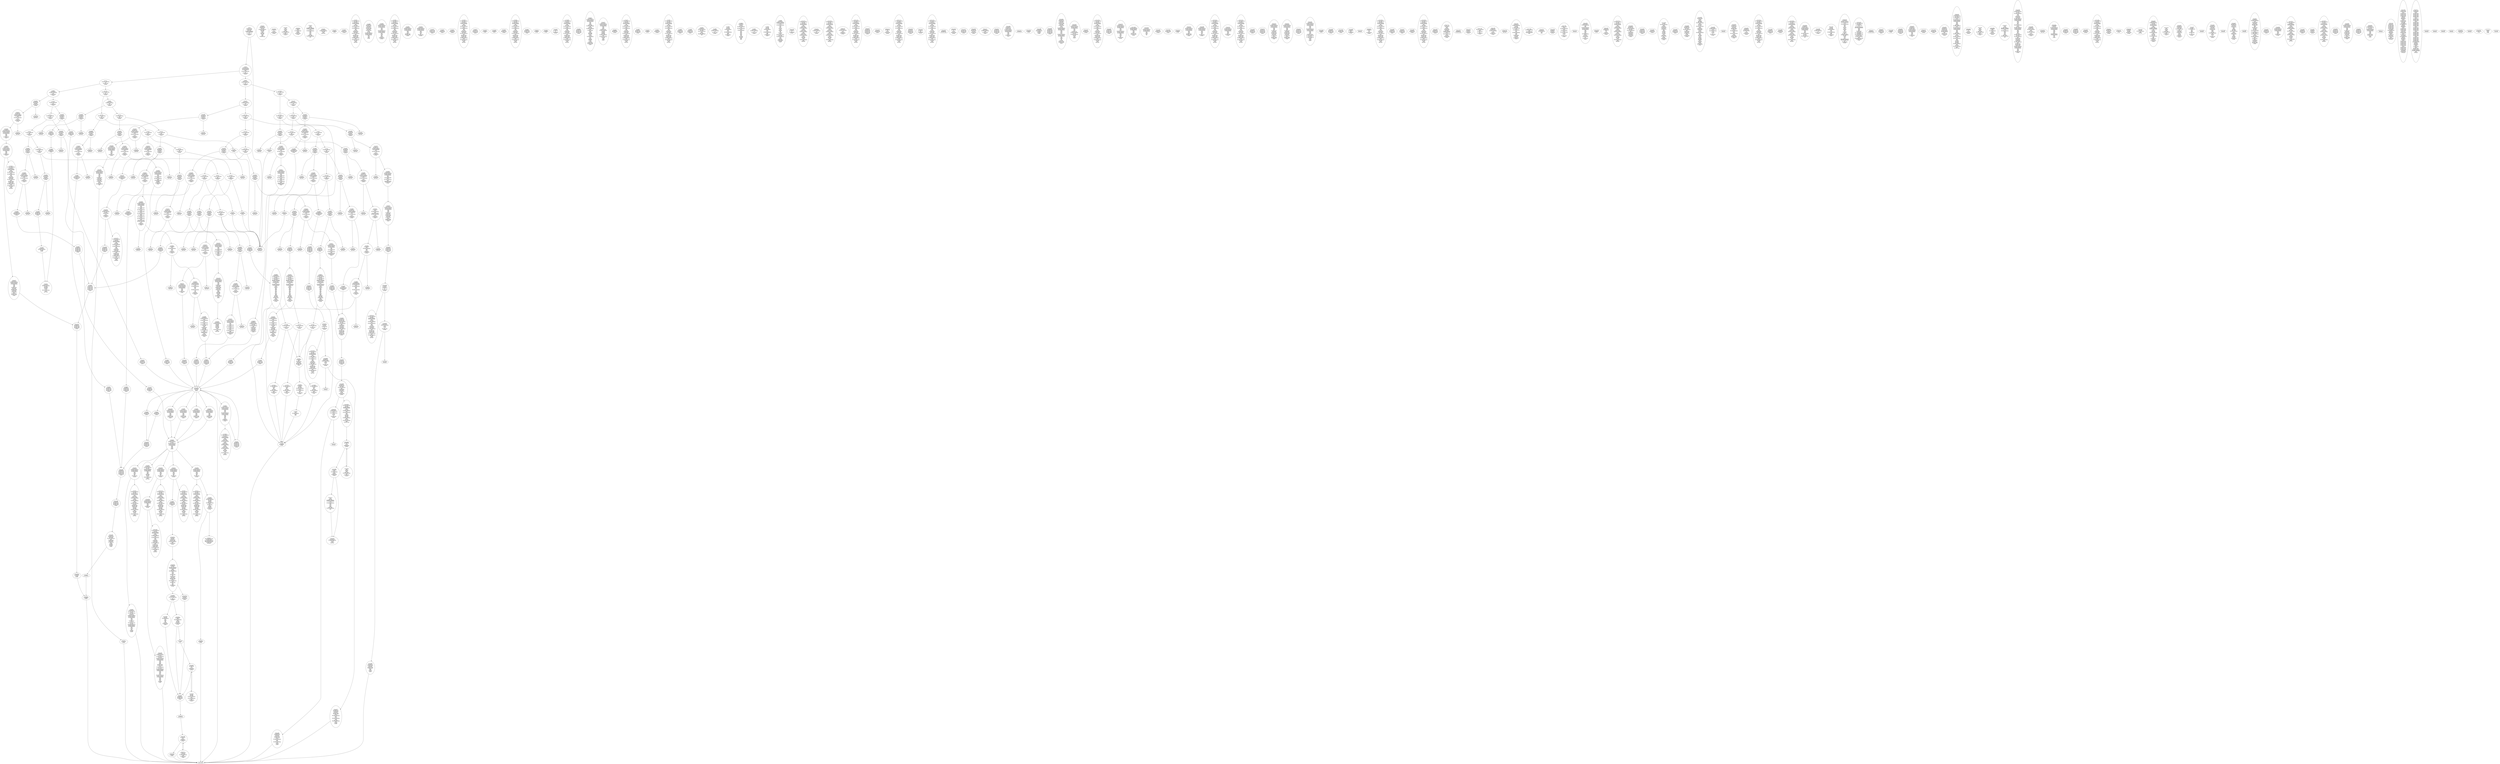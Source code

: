 /* Generated by GvGen v.1.0 (https://www.github.com/stricaud/gvgen) */

digraph G {
compound=true;
   node1 [label="[anywhere]"];
   node2 [label="# 0x0
PUSHX Data
PUSHX Data
MSTORE
PUSHX LogicData
CALLDATASIZE
LT
PUSHX Data
JUMPI
"];
   node3 [label="# 0xd
PUSHX Data
CALLDATALOAD
PUSHX BitData
SHR
PUSHX LogicData
GT
PUSHX Data
JUMPI
"];
   node4 [label="# 0x1e
PUSHX LogicData
GT
PUSHX Data
JUMPI
"];
   node5 [label="# 0x29
PUSHX LogicData
GT
PUSHX Data
JUMPI
"];
   node6 [label="# 0x34
PUSHX LogicData
EQ
PUSHX Data
JUMPI
"];
   node7 [label="# 0x3f
PUSHX LogicData
EQ
PUSHX Data
JUMPI
"];
   node8 [label="# 0x4a
PUSHX LogicData
EQ
PUSHX Data
JUMPI
"];
   node9 [label="# 0x55
PUSHX LogicData
EQ
PUSHX Data
JUMPI
"];
   node10 [label="# 0x60
PUSHX Data
JUMP
"];
   node11 [label="# 0x64
JUMPDEST
PUSHX LogicData
EQ
PUSHX Data
JUMPI
"];
   node12 [label="# 0x70
PUSHX LogicData
EQ
PUSHX Data
JUMPI
"];
   node13 [label="# 0x7b
PUSHX LogicData
EQ
PUSHX Data
JUMPI
"];
   node14 [label="# 0x86
PUSHX Data
JUMP
"];
   node15 [label="# 0x8a
JUMPDEST
PUSHX LogicData
EQ
PUSHX Data
JUMPI
"];
   node16 [label="# 0x96
PUSHX LogicData
EQ
PUSHX Data
JUMPI
"];
   node17 [label="# 0xa1
PUSHX LogicData
EQ
PUSHX Data
JUMPI
"];
   node18 [label="# 0xac
PUSHX LogicData
EQ
PUSHX Data
JUMPI
"];
   node19 [label="# 0xb7
PUSHX LogicData
EQ
PUSHX Data
JUMPI
"];
   node20 [label="# 0xc2
PUSHX LogicData
EQ
PUSHX Data
JUMPI
"];
   node21 [label="# 0xcd
PUSHX Data
JUMP
"];
   node22 [label="# 0xd1
JUMPDEST
PUSHX LogicData
GT
PUSHX Data
JUMPI
"];
   node23 [label="# 0xdd
PUSHX LogicData
GT
PUSHX Data
JUMPI
"];
   node24 [label="# 0xe8
PUSHX LogicData
EQ
PUSHX Data
JUMPI
"];
   node25 [label="# 0xf3
PUSHX LogicData
EQ
PUSHX Data
JUMPI
"];
   node26 [label="# 0xfe
PUSHX LogicData
EQ
PUSHX Data
JUMPI
"];
   node27 [label="# 0x109
PUSHX LogicData
EQ
PUSHX Data
JUMPI
"];
   node28 [label="# 0x114
PUSHX Data
JUMP
"];
   node29 [label="# 0x118
JUMPDEST
PUSHX LogicData
EQ
PUSHX Data
JUMPI
"];
   node30 [label="# 0x124
PUSHX LogicData
EQ
PUSHX Data
JUMPI
"];
   node31 [label="# 0x12f
PUSHX LogicData
EQ
PUSHX Data
JUMPI
"];
   node32 [label="# 0x13a
PUSHX Data
JUMP
"];
   node33 [label="# 0x13e
JUMPDEST
PUSHX LogicData
EQ
PUSHX Data
JUMPI
"];
   node34 [label="# 0x14a
PUSHX LogicData
EQ
PUSHX Data
JUMPI
"];
   node35 [label="# 0x155
PUSHX LogicData
EQ
PUSHX Data
JUMPI
"];
   node36 [label="# 0x160
PUSHX LogicData
EQ
PUSHX Data
JUMPI
"];
   node37 [label="# 0x16b
PUSHX LogicData
EQ
PUSHX Data
JUMPI
"];
   node38 [label="# 0x176
PUSHX LogicData
EQ
PUSHX Data
JUMPI
"];
   node39 [label="# 0x181
JUMPDEST
PUSHX Data
REVERT
"];
   node40 [label="# 0x186
JUMPDEST
CALLVALUE
ISZERO
PUSHX Data
JUMPI
"];
   node41 [label="# 0x18e
PUSHX Data
REVERT
"];
   node42 [label="# 0x192
JUMPDEST
PUSHX Data
PUSHX ArithData
CALLDATASIZE
SUB
PUSHX LogicData
LT
ISZERO
PUSHX Data
JUMPI
"];
   node43 [label="# 0x1a5
PUSHX Data
REVERT
"];
   node44 [label="# 0x1a9
JUMPDEST
CALLDATALOAD
PUSHX ArithData
PUSHX BitData
PUSHX BitData
SHL
SUB
NOT
AND
PUSHX Data
JUMP
"];
   node45 [label="# 0x1ba
JUMPDEST
PUSHX MemData
MLOAD
ISZERO
ISZERO
MSTORE
MLOAD
SUB
PUSHX ArithData
ADD
RETURN
"];
   node46 [label="# 0x1ce
JUMPDEST
CALLVALUE
ISZERO
PUSHX Data
JUMPI
"];
   node47 [label="# 0x1d6
PUSHX Data
REVERT
"];
   node48 [label="# 0x1da
JUMPDEST
PUSHX Data
PUSHX Data
JUMP
"];
   node49 [label="# 0x1e3
JUMPDEST
PUSHX Data
MLOAD
PUSHX ArithData
MSTORE
MLOAD
ADD
MSTORE
MLOAD
ADD
ADD
PUSHX Data
"];
   node50 [label="# 0x205
JUMPDEST
LT
ISZERO
PUSHX Data
JUMPI
"];
   node51 [label="# 0x20e
ADD
MLOAD
ADD
MSTORE
PUSHX ArithData
ADD
PUSHX Data
JUMP
"];
   node52 [label="# 0x21d
JUMPDEST
ADD
PUSHX BitData
AND
ISZERO
PUSHX Data
JUMPI
"];
   node53 [label="# 0x231
SUB
MLOAD
PUSHX ArithData
PUSHX ArithData
SUB
PUSHX ArithData
EXP
SUB
NOT
AND
MSTORE
PUSHX ArithData
ADD
"];
   node54 [label="# 0x24a
JUMPDEST
PUSHX MemData
MLOAD
SUB
RETURN
"];
   node55 [label="# 0x258
JUMPDEST
CALLVALUE
ISZERO
PUSHX Data
JUMPI
"];
   node56 [label="# 0x260
PUSHX Data
REVERT
"];
   node57 [label="# 0x264
JUMPDEST
PUSHX Data
PUSHX ArithData
CALLDATASIZE
SUB
PUSHX LogicData
LT
ISZERO
PUSHX Data
JUMPI
"];
   node58 [label="# 0x277
PUSHX Data
REVERT
"];
   node59 [label="# 0x27b
JUMPDEST
CALLDATALOAD
PUSHX Data
JUMP
"];
   node60 [label="# 0x282
JUMPDEST
PUSHX MemData
MLOAD
PUSHX ArithData
PUSHX BitData
PUSHX BitData
SHL
SUB
AND
MSTORE
MLOAD
SUB
PUSHX ArithData
ADD
RETURN
"];
   node61 [label="# 0x29e
JUMPDEST
CALLVALUE
ISZERO
PUSHX Data
JUMPI
"];
   node62 [label="# 0x2a6
PUSHX Data
REVERT
"];
   node63 [label="# 0x2aa
JUMPDEST
PUSHX Data
PUSHX ArithData
CALLDATASIZE
SUB
PUSHX LogicData
LT
ISZERO
PUSHX Data
JUMPI
"];
   node64 [label="# 0x2bd
PUSHX Data
REVERT
"];
   node65 [label="# 0x2c1
JUMPDEST
PUSHX ArithData
PUSHX BitData
PUSHX BitData
SHL
SUB
CALLDATALOAD
AND
PUSHX ArithData
ADD
CALLDATALOAD
PUSHX Data
JUMP
"];
   node66 [label="# 0x2d7
JUMPDEST
STOP
"];
   node67 [label="# 0x2d9
JUMPDEST
CALLVALUE
ISZERO
PUSHX Data
JUMPI
"];
   node68 [label="# 0x2e1
PUSHX Data
REVERT
"];
   node69 [label="# 0x2e5
JUMPDEST
PUSHX Data
PUSHX Data
JUMP
"];
   node70 [label="# 0x2ee
JUMPDEST
PUSHX MemData
MLOAD
MSTORE
MLOAD
SUB
PUSHX ArithData
ADD
RETURN
"];
   node71 [label="# 0x300
JUMPDEST
CALLVALUE
ISZERO
PUSHX Data
JUMPI
"];
   node72 [label="# 0x308
PUSHX Data
REVERT
"];
   node73 [label="# 0x30c
JUMPDEST
PUSHX Data
PUSHX ArithData
CALLDATASIZE
SUB
PUSHX LogicData
LT
ISZERO
PUSHX Data
JUMPI
"];
   node74 [label="# 0x31f
PUSHX Data
REVERT
"];
   node75 [label="# 0x323
JUMPDEST
PUSHX ArithData
PUSHX BitData
PUSHX BitData
SHL
SUB
CALLDATALOAD
AND
PUSHX ArithData
ADD
CALLDATALOAD
AND
PUSHX ArithData
ADD
CALLDATALOAD
PUSHX Data
JUMP
"];
   node76 [label="# 0x343
JUMPDEST
CALLVALUE
ISZERO
PUSHX Data
JUMPI
"];
   node77 [label="# 0x34b
PUSHX Data
REVERT
"];
   node78 [label="# 0x34f
JUMPDEST
PUSHX Data
PUSHX ArithData
CALLDATASIZE
SUB
PUSHX LogicData
LT
ISZERO
PUSHX Data
JUMPI
"];
   node79 [label="# 0x362
PUSHX Data
REVERT
"];
   node80 [label="# 0x366
JUMPDEST
CALLDATALOAD
PUSHX Data
JUMP
"];
   node81 [label="# 0x36d
JUMPDEST
CALLVALUE
ISZERO
PUSHX Data
JUMPI
"];
   node82 [label="# 0x375
PUSHX Data
REVERT
"];
   node83 [label="# 0x379
JUMPDEST
PUSHX Data
PUSHX ArithData
CALLDATASIZE
SUB
PUSHX LogicData
LT
ISZERO
PUSHX Data
JUMPI
"];
   node84 [label="# 0x38c
PUSHX Data
REVERT
"];
   node85 [label="# 0x390
JUMPDEST
PUSHX ArithData
PUSHX BitData
PUSHX BitData
SHL
SUB
CALLDATALOAD
AND
PUSHX ArithData
ADD
CALLDATALOAD
PUSHX Data
JUMP
"];
   node86 [label="# 0x3a6
JUMPDEST
CALLVALUE
ISZERO
PUSHX Data
JUMPI
"];
   node87 [label="# 0x3ae
PUSHX Data
REVERT
"];
   node88 [label="# 0x3b2
JUMPDEST
PUSHX Data
PUSHX ArithData
CALLDATASIZE
SUB
PUSHX LogicData
LT
ISZERO
PUSHX Data
JUMPI
"];
   node89 [label="# 0x3c5
PUSHX Data
REVERT
"];
   node90 [label="# 0x3c9
JUMPDEST
ADD
PUSHX ArithData
ADD
CALLDATALOAD
PUSHX LogicData
GT
ISZERO
PUSHX Data
JUMPI
"];
   node91 [label="# 0x3e0
PUSHX Data
REVERT
"];
   node92 [label="# 0x3e4
JUMPDEST
ADD
PUSHX ArithData
ADD
GT
ISZERO
PUSHX Data
JUMPI
"];
   node93 [label="# 0x3f2
PUSHX Data
REVERT
"];
   node94 [label="# 0x3f6
JUMPDEST
CALLDATALOAD
PUSHX ArithData
ADD
PUSHX ArithData
MUL
ADD
GT
PUSHX LogicData
GT
OR
ISZERO
PUSHX Data
JUMPI
"];
   node95 [label="# 0x414
PUSHX Data
REVERT
"];
   node96 [label="# 0x418
JUMPDEST
PUSHX ArithData
ADD
PUSHX ArithData
DIV
MUL
PUSHX ArithData
ADD
PUSHX MemData
MLOAD
ADD
PUSHX Data
MSTORE
MSTORE
PUSHX ArithData
ADD
CALLDATACOPY
PUSHX Data
ADD
MSTORE
PUSHX Data
JUMP
"];
   node97 [label="# 0x459
JUMPDEST
CALLVALUE
ISZERO
PUSHX Data
JUMPI
"];
   node98 [label="# 0x461
PUSHX Data
REVERT
"];
   node99 [label="# 0x465
JUMPDEST
PUSHX Data
PUSHX ArithData
CALLDATASIZE
SUB
PUSHX LogicData
LT
ISZERO
PUSHX Data
JUMPI
"];
   node100 [label="# 0x478
PUSHX Data
REVERT
"];
   node101 [label="# 0x47c
JUMPDEST
PUSHX ArithData
PUSHX BitData
PUSHX BitData
SHL
SUB
CALLDATALOAD
AND
PUSHX ArithData
ADD
CALLDATALOAD
AND
PUSHX ArithData
ADD
CALLDATALOAD
PUSHX Data
JUMP
"];
   node102 [label="# 0x49c
JUMPDEST
CALLVALUE
ISZERO
PUSHX Data
JUMPI
"];
   node103 [label="# 0x4a4
PUSHX Data
REVERT
"];
   node104 [label="# 0x4a8
JUMPDEST
PUSHX Data
PUSHX ArithData
CALLDATASIZE
SUB
PUSHX LogicData
LT
ISZERO
PUSHX Data
JUMPI
"];
   node105 [label="# 0x4bb
PUSHX Data
REVERT
"];
   node106 [label="# 0x4bf
JUMPDEST
CALLDATALOAD
PUSHX Data
JUMP
"];
   node107 [label="# 0x4c6
JUMPDEST
CALLVALUE
ISZERO
PUSHX Data
JUMPI
"];
   node108 [label="# 0x4ce
PUSHX Data
REVERT
"];
   node109 [label="# 0x4d2
JUMPDEST
PUSHX Data
PUSHX ArithData
CALLDATASIZE
SUB
PUSHX LogicData
LT
ISZERO
PUSHX Data
JUMPI
"];
   node110 [label="# 0x4e5
PUSHX Data
REVERT
"];
   node111 [label="# 0x4e9
JUMPDEST
CALLDATALOAD
PUSHX Data
JUMP
"];
   node112 [label="# 0x4f0
JUMPDEST
CALLVALUE
ISZERO
PUSHX Data
JUMPI
"];
   node113 [label="# 0x4f8
PUSHX Data
REVERT
"];
   node114 [label="# 0x4fc
JUMPDEST
PUSHX Data
PUSHX Data
JUMP
"];
   node115 [label="# 0x505
JUMPDEST
CALLVALUE
ISZERO
PUSHX Data
JUMPI
"];
   node116 [label="# 0x50d
PUSHX Data
REVERT
"];
   node117 [label="# 0x511
JUMPDEST
PUSHX Data
PUSHX ArithData
CALLDATASIZE
SUB
PUSHX LogicData
LT
ISZERO
PUSHX Data
JUMPI
"];
   node118 [label="# 0x524
PUSHX Data
REVERT
"];
   node119 [label="# 0x528
JUMPDEST
CALLDATALOAD
PUSHX ArithData
PUSHX BitData
PUSHX BitData
SHL
SUB
AND
PUSHX Data
JUMP
"];
   node120 [label="# 0x538
JUMPDEST
CALLVALUE
ISZERO
PUSHX Data
JUMPI
"];
   node121 [label="# 0x540
PUSHX Data
REVERT
"];
   node122 [label="# 0x544
JUMPDEST
PUSHX Data
PUSHX Data
JUMP
"];
   node123 [label="# 0x54d
JUMPDEST
CALLVALUE
ISZERO
PUSHX Data
JUMPI
"];
   node124 [label="# 0x555
PUSHX Data
REVERT
"];
   node125 [label="# 0x559
JUMPDEST
PUSHX Data
PUSHX Data
JUMP
"];
   node126 [label="# 0x562
JUMPDEST
CALLVALUE
ISZERO
PUSHX Data
JUMPI
"];
   node127 [label="# 0x56a
PUSHX Data
REVERT
"];
   node128 [label="# 0x56e
JUMPDEST
PUSHX Data
PUSHX ArithData
CALLDATASIZE
SUB
PUSHX LogicData
LT
ISZERO
PUSHX Data
JUMPI
"];
   node129 [label="# 0x581
PUSHX Data
REVERT
"];
   node130 [label="# 0x585
JUMPDEST
CALLDATALOAD
PUSHX Data
JUMP
"];
   node131 [label="# 0x58c
JUMPDEST
CALLVALUE
ISZERO
PUSHX Data
JUMPI
"];
   node132 [label="# 0x594
PUSHX Data
REVERT
"];
   node133 [label="# 0x598
JUMPDEST
PUSHX Data
PUSHX Data
JUMP
"];
   node134 [label="# 0x5a1
JUMPDEST
CALLVALUE
ISZERO
PUSHX Data
JUMPI
"];
   node135 [label="# 0x5a9
PUSHX Data
REVERT
"];
   node136 [label="# 0x5ad
JUMPDEST
PUSHX Data
PUSHX Data
JUMP
"];
   node137 [label="# 0x5b6
JUMPDEST
CALLVALUE
ISZERO
PUSHX Data
JUMPI
"];
   node138 [label="# 0x5be
PUSHX Data
REVERT
"];
   node139 [label="# 0x5c2
JUMPDEST
PUSHX Data
PUSHX Data
JUMP
"];
   node140 [label="# 0x5cb
JUMPDEST
CALLVALUE
ISZERO
PUSHX Data
JUMPI
"];
   node141 [label="# 0x5d3
PUSHX Data
REVERT
"];
   node142 [label="# 0x5d7
JUMPDEST
PUSHX Data
PUSHX ArithData
CALLDATASIZE
SUB
PUSHX LogicData
LT
ISZERO
PUSHX Data
JUMPI
"];
   node143 [label="# 0x5ea
PUSHX Data
REVERT
"];
   node144 [label="# 0x5ee
JUMPDEST
PUSHX ArithData
PUSHX BitData
PUSHX BitData
SHL
SUB
CALLDATALOAD
AND
PUSHX ArithData
ADD
CALLDATALOAD
ISZERO
ISZERO
PUSHX Data
JUMP
"];
   node145 [label="# 0x606
JUMPDEST
CALLVALUE
ISZERO
PUSHX Data
JUMPI
"];
   node146 [label="# 0x60e
PUSHX Data
REVERT
"];
   node147 [label="# 0x612
JUMPDEST
PUSHX Data
PUSHX ArithData
CALLDATASIZE
SUB
PUSHX LogicData
LT
ISZERO
PUSHX Data
JUMPI
"];
   node148 [label="# 0x625
PUSHX Data
REVERT
"];
   node149 [label="# 0x629
JUMPDEST
PUSHX ArithData
PUSHX BitData
PUSHX BitData
SHL
SUB
CALLDATALOAD
AND
PUSHX ArithData
ADD
CALLDATALOAD
AND
PUSHX ArithData
ADD
CALLDATALOAD
ADD
PUSHX ArithData
ADD
PUSHX ArithData
ADD
CALLDATALOAD
PUSHX LogicData
GT
ISZERO
PUSHX Data
JUMPI
"];
   node150 [label="# 0x660
PUSHX Data
REVERT
"];
   node151 [label="# 0x664
JUMPDEST
ADD
PUSHX ArithData
ADD
GT
ISZERO
PUSHX Data
JUMPI
"];
   node152 [label="# 0x672
PUSHX Data
REVERT
"];
   node153 [label="# 0x676
JUMPDEST
CALLDATALOAD
PUSHX ArithData
ADD
PUSHX ArithData
MUL
ADD
GT
PUSHX LogicData
GT
OR
ISZERO
PUSHX Data
JUMPI
"];
   node154 [label="# 0x694
PUSHX Data
REVERT
"];
   node155 [label="# 0x698
JUMPDEST
PUSHX ArithData
ADD
PUSHX ArithData
DIV
MUL
PUSHX ArithData
ADD
PUSHX MemData
MLOAD
ADD
PUSHX Data
MSTORE
MSTORE
PUSHX ArithData
ADD
CALLDATACOPY
PUSHX Data
ADD
MSTORE
PUSHX Data
JUMP
"];
   node156 [label="# 0x6d9
JUMPDEST
CALLVALUE
ISZERO
PUSHX Data
JUMPI
"];
   node157 [label="# 0x6e1
PUSHX Data
REVERT
"];
   node158 [label="# 0x6e5
JUMPDEST
PUSHX Data
PUSHX ArithData
CALLDATASIZE
SUB
PUSHX LogicData
LT
ISZERO
PUSHX Data
JUMPI
"];
   node159 [label="# 0x6f8
PUSHX Data
REVERT
"];
   node160 [label="# 0x6fc
JUMPDEST
CALLDATALOAD
PUSHX Data
JUMP
"];
   node161 [label="# 0x703
JUMPDEST
PUSHX Data
PUSHX ArithData
CALLDATASIZE
SUB
PUSHX LogicData
LT
ISZERO
PUSHX Data
JUMPI
"];
   node162 [label="# 0x715
PUSHX Data
REVERT
"];
   node163 [label="# 0x719
JUMPDEST
CALLDATALOAD
PUSHX Data
JUMP
"];
   node164 [label="# 0x720
JUMPDEST
CALLVALUE
ISZERO
PUSHX Data
JUMPI
"];
   node165 [label="# 0x728
PUSHX Data
REVERT
"];
   node166 [label="# 0x72c
JUMPDEST
PUSHX Data
PUSHX ArithData
CALLDATASIZE
SUB
PUSHX LogicData
LT
ISZERO
PUSHX Data
JUMPI
"];
   node167 [label="# 0x73f
PUSHX Data
REVERT
"];
   node168 [label="# 0x743
JUMPDEST
PUSHX ArithData
PUSHX BitData
PUSHX BitData
SHL
SUB
CALLDATALOAD
AND
PUSHX ArithData
ADD
CALLDATALOAD
AND
PUSHX Data
JUMP
"];
   node169 [label="# 0x75b
JUMPDEST
CALLVALUE
ISZERO
PUSHX Data
JUMPI
"];
   node170 [label="# 0x763
PUSHX Data
REVERT
"];
   node171 [label="# 0x767
JUMPDEST
PUSHX Data
PUSHX ArithData
CALLDATASIZE
SUB
PUSHX LogicData
LT
ISZERO
PUSHX Data
JUMPI
"];
   node172 [label="# 0x77a
PUSHX Data
REVERT
"];
   node173 [label="# 0x77e
JUMPDEST
CALLDATALOAD
PUSHX ArithData
PUSHX BitData
PUSHX BitData
SHL
SUB
AND
PUSHX Data
JUMP
"];
   node174 [label="# 0x78e
JUMPDEST
PUSHX ArithData
PUSHX BitData
PUSHX BitData
SHL
SUB
NOT
AND
PUSHX Data
MSTORE
PUSHX Data
MSTORE
PUSHX Data
SHA3
SLOAD
PUSHX BitData
AND
"];
   node175 [label="# 0x7ac
JUMPDEST
JUMP
"];
   node176 [label="# 0x7b1
JUMPDEST
PUSHX StorData
SLOAD
PUSHX MemData
MLOAD
PUSHX ArithData
PUSHX ArithData
PUSHX Data
PUSHX BitData
NOT
PUSHX ArithData
PUSHX BitData
AND
ISZERO
MUL
ADD
AND
DIV
ADD
DIV
MUL
ADD
ADD
MSTORE
MSTORE
PUSHX Data
ADD
ISZERO
PUSHX Data
JUMPI
"];
   node177 [label="# 0x7f7
PUSHX LogicData
LT
PUSHX Data
JUMPI
"];
   node178 [label="# 0x7ff
PUSHX ArithData
SLOAD
DIV
MUL
MSTORE
PUSHX ArithData
ADD
PUSHX Data
JUMP
"];
   node179 [label="# 0x812
JUMPDEST
ADD
PUSHX Data
MSTORE
PUSHX Data
PUSHX Data
SHA3
"];
   node180 [label="# 0x820
JUMPDEST
SLOAD
MSTORE
PUSHX ArithData
ADD
PUSHX ArithData
ADD
GT
PUSHX Data
JUMPI
"];
   node181 [label="# 0x834
SUB
PUSHX BitData
AND
ADD
"];
   node182 [label="# 0x83d
JUMPDEST
JUMP
"];
   node183 [label="# 0x847
JUMPDEST
PUSHX Data
PUSHX Data
PUSHX Data
JUMP
"];
   node184 [label="# 0x852
JUMPDEST
PUSHX Data
JUMPI
"];
   node185 [label="# 0x857
PUSHX MemData
MLOAD
PUSHX BitData
PUSHX BitData
SHL
MSTORE
PUSHX ArithData
ADD
PUSHX ArithData
ADD
SUB
MSTORE
PUSHX Data
MSTORE
PUSHX ArithData
ADD
PUSHX Data
PUSHX Data
CODECOPY
PUSHX ArithData
ADD
PUSHX MemData
MLOAD
SUB
REVERT
"];
   node186 [label="# 0x88d
JUMPDEST
PUSHX Data
MSTORE
PUSHX Data
PUSHX Data
MSTORE
PUSHX Data
SHA3
SLOAD
PUSHX ArithData
PUSHX BitData
PUSHX BitData
SHL
SUB
AND
JUMP
"];
   node187 [label="# 0x8a9
JUMPDEST
PUSHX Data
PUSHX Data
PUSHX Data
JUMP
"];
   node188 [label="# 0x8b4
JUMPDEST
PUSHX ArithData
PUSHX BitData
PUSHX BitData
SHL
SUB
AND
PUSHX ArithData
PUSHX BitData
PUSHX BitData
SHL
SUB
AND
EQ
ISZERO
PUSHX Data
JUMPI
"];
   node189 [label="# 0x8d1
PUSHX MemData
MLOAD
PUSHX BitData
PUSHX BitData
SHL
MSTORE
PUSHX ArithData
ADD
PUSHX ArithData
ADD
SUB
MSTORE
PUSHX Data
MSTORE
PUSHX ArithData
ADD
PUSHX Data
PUSHX Data
CODECOPY
PUSHX ArithData
ADD
PUSHX MemData
MLOAD
SUB
REVERT
"];
   node190 [label="# 0x907
JUMPDEST
PUSHX ArithData
PUSHX BitData
PUSHX BitData
SHL
SUB
AND
PUSHX Data
PUSHX Data
JUMP
"];
   node191 [label="# 0x919
JUMPDEST
PUSHX ArithData
PUSHX BitData
PUSHX BitData
SHL
SUB
AND
EQ
PUSHX Data
JUMPI
"];
   node192 [label="# 0x929
PUSHX Data
PUSHX Data
PUSHX Data
JUMP
"];
   node193 [label="# 0x935
JUMPDEST
PUSHX Data
JUMP
"];
   node194 [label="# 0x93a
JUMPDEST
PUSHX Data
JUMPI
"];
   node195 [label="# 0x93f
PUSHX MemData
MLOAD
PUSHX BitData
PUSHX BitData
SHL
MSTORE
PUSHX ArithData
ADD
PUSHX ArithData
ADD
SUB
MSTORE
PUSHX Data
MSTORE
PUSHX ArithData
ADD
PUSHX Data
PUSHX Data
CODECOPY
PUSHX ArithData
ADD
PUSHX MemData
MLOAD
SUB
REVERT
"];
   node196 [label="# 0x975
JUMPDEST
PUSHX Data
PUSHX Data
JUMP
"];
   node197 [label="# 0x97f
JUMPDEST
JUMP
"];
   node198 [label="# 0x984
JUMPDEST
PUSHX Data
PUSHX Data
PUSHX Data
PUSHX Data
JUMP
"];
   node199 [label="# 0x990
JUMPDEST
JUMP
"];
   node200 [label="# 0x995
JUMPDEST
PUSHX Data
PUSHX Data
PUSHX Data
JUMP
"];
   node201 [label="# 0x9a0
JUMPDEST
PUSHX Data
JUMP
"];
   node202 [label="# 0x9a6
JUMPDEST
PUSHX Data
JUMPI
"];
   node203 [label="# 0x9ab
PUSHX MemData
MLOAD
PUSHX BitData
PUSHX BitData
SHL
MSTORE
PUSHX ArithData
ADD
PUSHX ArithData
ADD
SUB
MSTORE
PUSHX Data
MSTORE
PUSHX ArithData
ADD
PUSHX Data
PUSHX Data
CODECOPY
PUSHX ArithData
ADD
PUSHX MemData
MLOAD
SUB
REVERT
"];
   node204 [label="# 0x9e1
JUMPDEST
PUSHX Data
PUSHX Data
JUMP
"];
   node205 [label="# 0x9ec
JUMPDEST
PUSHX Data
PUSHX Data
JUMP
"];
   node206 [label="# 0x9f4
JUMPDEST
PUSHX ArithData
PUSHX BitData
PUSHX BitData
SHL
SUB
AND
PUSHX Data
PUSHX Data
JUMP
"];
   node207 [label="# 0xa05
JUMPDEST
PUSHX ArithData
PUSHX BitData
PUSHX BitData
SHL
SUB
AND
EQ
PUSHX Data
JUMPI
"];
   node208 [label="# 0xa14
PUSHX MemData
MLOAD
PUSHX BitData
PUSHX BitData
SHL
MSTORE
PUSHX Data
PUSHX ArithData
ADD
MSTORE
PUSHX ArithData
ADD
MSTORE
PUSHX MemData
MLOAD
PUSHX Data
PUSHX Data
CODECOPY
MLOAD
MSTORE
PUSHX ArithData
ADD
MSTORE
MLOAD
SUB
PUSHX ArithData
ADD
REVERT
"];
   node209 [label="# 0xa4e
JUMPDEST
PUSHX MemData
MLOAD
CALLER
ISZERO
PUSHX ArithData
MUL
PUSHX Data
CALL
ISZERO
ISZERO
PUSHX Data
JUMPI
"];
   node210 [label="# 0xa72
RETURNDATASIZE
PUSHX Data
RETURNDATACOPY
RETURNDATASIZE
PUSHX Data
REVERT
"];
   node211 [label="# 0xa7b
JUMPDEST
JUMP
"];
   node212 [label="# 0xa7f
JUMPDEST
PUSHX ArithData
PUSHX BitData
PUSHX BitData
SHL
SUB
AND
PUSHX Data
MSTORE
PUSHX Data
PUSHX Data
MSTORE
PUSHX Data
SHA3
PUSHX Data
PUSHX Data
JUMP
"];
   node213 [label="# 0xaa1
JUMPDEST
"];
   node214 [label="# 0xaa4
JUMPDEST
JUMP
"];
   node215 [label="# 0xaaa
JUMPDEST
PUSHX Data
PUSHX Data
JUMP
"];
   node216 [label="# 0xab2
JUMPDEST
PUSHX ArithData
PUSHX BitData
PUSHX BitData
SHL
SUB
AND
PUSHX Data
PUSHX Data
JUMP
"];
   node217 [label="# 0xac3
JUMPDEST
PUSHX ArithData
PUSHX BitData
PUSHX BitData
SHL
SUB
AND
EQ
PUSHX Data
JUMPI
"];
   node218 [label="# 0xad2
PUSHX MemData
MLOAD
PUSHX BitData
PUSHX BitData
SHL
MSTORE
PUSHX Data
PUSHX ArithData
ADD
MSTORE
PUSHX ArithData
ADD
MSTORE
PUSHX MemData
MLOAD
PUSHX Data
PUSHX Data
CODECOPY
MLOAD
MSTORE
PUSHX ArithData
ADD
MSTORE
MLOAD
SUB
PUSHX ArithData
ADD
REVERT
"];
   node219 [label="# 0xb0c
JUMPDEST
PUSHX Data
PUSHX Data
JUMP
"];
   node220 [label="# 0xb15
JUMPDEST
JUMP
"];
   node221 [label="# 0xb18
JUMPDEST
PUSHX Data
PUSHX MemData
MLOAD
PUSHX ArithData
ADD
PUSHX Data
MSTORE
PUSHX Data
MSTORE
PUSHX Data
JUMP
"];
   node222 [label="# 0xb33
JUMPDEST
PUSHX Data
PUSHX Data
PUSHX Data
PUSHX Data
JUMP
"];
   node223 [label="# 0xb41
JUMPDEST
JUMP
"];
   node224 [label="# 0xb49
JUMPDEST
PUSHX Data
PUSHX Data
PUSHX MemData
MLOAD
PUSHX ArithData
ADD
PUSHX Data
MSTORE
PUSHX Data
MSTORE
PUSHX ArithData
ADD
PUSHX Data
PUSHX Data
CODECOPY
PUSHX Data
PUSHX Data
JUMP
"];
   node225 [label="# 0xb71
JUMPDEST
PUSHX StorData
SLOAD
PUSHX MemData
MLOAD
PUSHX ArithData
PUSHX ArithData
PUSHX Data
PUSHX BitData
NOT
PUSHX ArithData
PUSHX BitData
AND
ISZERO
MUL
ADD
AND
DIV
ADD
DIV
MUL
ADD
ADD
MSTORE
MSTORE
PUSHX Data
ADD
ISZERO
PUSHX Data
JUMPI
"];
   node226 [label="# 0xbb7
PUSHX LogicData
LT
PUSHX Data
JUMPI
"];
   node227 [label="# 0xbbf
PUSHX ArithData
SLOAD
DIV
MUL
MSTORE
PUSHX ArithData
ADD
PUSHX Data
JUMP
"];
   node228 [label="# 0xbd2
JUMPDEST
PUSHX Data
PUSHX ArithData
PUSHX BitData
PUSHX BitData
SHL
SUB
AND
PUSHX Data
JUMPI
"];
   node229 [label="# 0xbe3
PUSHX MemData
MLOAD
PUSHX BitData
PUSHX BitData
SHL
MSTORE
PUSHX ArithData
ADD
PUSHX ArithData
ADD
SUB
MSTORE
PUSHX Data
MSTORE
PUSHX ArithData
ADD
PUSHX Data
PUSHX Data
CODECOPY
PUSHX ArithData
ADD
PUSHX MemData
MLOAD
SUB
REVERT
"];
   node230 [label="# 0xc19
JUMPDEST
PUSHX ArithData
PUSHX BitData
PUSHX BitData
SHL
SUB
AND
PUSHX Data
MSTORE
PUSHX Data
PUSHX Data
MSTORE
PUSHX Data
SHA3
PUSHX Data
PUSHX Data
JUMP
"];
   node231 [label="# 0xc3a
JUMPDEST
PUSHX Data
PUSHX Data
JUMP
"];
   node232 [label="# 0xc42
JUMPDEST
PUSHX ArithData
PUSHX BitData
PUSHX BitData
SHL
SUB
AND
PUSHX Data
PUSHX Data
JUMP
"];
   node233 [label="# 0xc53
JUMPDEST
PUSHX ArithData
PUSHX BitData
PUSHX BitData
SHL
SUB
AND
EQ
PUSHX Data
JUMPI
"];
   node234 [label="# 0xc62
PUSHX MemData
MLOAD
PUSHX BitData
PUSHX BitData
SHL
MSTORE
PUSHX Data
PUSHX ArithData
ADD
MSTORE
PUSHX ArithData
ADD
MSTORE
PUSHX MemData
MLOAD
PUSHX Data
PUSHX Data
CODECOPY
MLOAD
MSTORE
PUSHX ArithData
ADD
MSTORE
MLOAD
SUB
PUSHX ArithData
ADD
REVERT
"];
   node235 [label="# 0xc9c
JUMPDEST
PUSHX StorData
SLOAD
PUSHX MemData
MLOAD
PUSHX Data
PUSHX ArithData
PUSHX BitData
PUSHX BitData
SHL
SUB
AND
PUSHX Data
LOGX
PUSHX StorData
SLOAD
PUSHX ArithData
PUSHX BitData
PUSHX BitData
SHL
SUB
NOT
AND
SSTORE
JUMP
"];
   node236 [label="# 0xce6
JUMPDEST
PUSHX StorData
SLOAD
PUSHX ArithData
PUSHX BitData
PUSHX BitData
SHL
SUB
AND
JUMP
"];
   node237 [label="# 0xcf5
JUMPDEST
PUSHX Data
PUSHX Data
PUSHX Data
PUSHX Data
JUMP
"];
   node238 [label="# 0xd02
JUMPDEST
LT
PUSHX Data
JUMPI
"];
   node239 [label="# 0xd08
PUSHX MemData
MLOAD
PUSHX BitData
PUSHX BitData
SHL
MSTORE
PUSHX ArithData
ADD
PUSHX ArithData
ADD
SUB
MSTORE
PUSHX Data
MSTORE
PUSHX ArithData
ADD
PUSHX Data
PUSHX Data
CODECOPY
PUSHX ArithData
ADD
PUSHX MemData
MLOAD
SUB
REVERT
"];
   node240 [label="# 0xd3e
JUMPDEST
PUSHX Data
PUSHX Data
PUSHX Data
JUMP
"];
   node241 [label="# 0xd4f
JUMPDEST
PUSHX StorData
SLOAD
JUMP
"];
   node242 [label="# 0xd55
JUMPDEST
PUSHX StorData
SLOAD
PUSHX MemData
MLOAD
PUSHX ArithData
PUSHX ArithData
PUSHX Data
PUSHX BitData
NOT
PUSHX ArithData
PUSHX BitData
AND
ISZERO
MUL
ADD
AND
DIV
ADD
DIV
MUL
ADD
ADD
MSTORE
MSTORE
PUSHX Data
ADD
ISZERO
PUSHX Data
JUMPI
"];
   node243 [label="# 0xd9b
PUSHX LogicData
LT
PUSHX Data
JUMPI
"];
   node244 [label="# 0xda3
PUSHX ArithData
SLOAD
DIV
MUL
MSTORE
PUSHX ArithData
ADD
PUSHX Data
JUMP
"];
   node245 [label="# 0xdb6
JUMPDEST
PUSHX Data
JUMP
"];
   node246 [label="# 0xdbc
JUMPDEST
PUSHX Data
PUSHX Data
JUMP
"];
   node247 [label="# 0xdc4
JUMPDEST
PUSHX ArithData
PUSHX BitData
PUSHX BitData
SHL
SUB
AND
PUSHX ArithData
PUSHX BitData
PUSHX BitData
SHL
SUB
AND
EQ
ISZERO
PUSHX Data
JUMPI
"];
   node248 [label="# 0xdde
PUSHX MemData
MLOAD
PUSHX BitData
PUSHX BitData
SHL
MSTORE
PUSHX Data
PUSHX ArithData
ADD
MSTORE
PUSHX Data
PUSHX ArithData
ADD
MSTORE
PUSHX Data
PUSHX ArithData
ADD
MSTORE
MLOAD
SUB
PUSHX ArithData
ADD
REVERT
"];
   node249 [label="# 0xe2a
JUMPDEST
PUSHX Data
PUSHX Data
PUSHX Data
PUSHX Data
JUMP
"];
   node250 [label="# 0xe37
JUMPDEST
PUSHX ArithData
PUSHX BitData
PUSHX BitData
SHL
SUB
AND
MSTORE
PUSHX ArithData
ADD
MSTORE
PUSHX ArithData
ADD
PUSHX Data
SHA3
AND
MSTORE
MSTORE
SHA3
SLOAD
PUSHX BitData
NOT
AND
ISZERO
ISZERO
OR
SSTORE
PUSHX Data
PUSHX Data
JUMP
"];
   node251 [label="# 0xe7b
JUMPDEST
PUSHX ArithData
PUSHX BitData
PUSHX BitData
SHL
SUB
AND
PUSHX Data
PUSHX MemData
MLOAD
ISZERO
ISZERO
MSTORE
PUSHX ArithData
ADD
PUSHX MemData
MLOAD
SUB
LOGX
JUMP
"];
   node252 [label="# 0xec1
JUMPDEST
PUSHX Data
PUSHX Data
PUSHX Data
JUMP
"];
   node253 [label="# 0xecc
JUMPDEST
PUSHX Data
JUMP
"];
   node254 [label="# 0xed2
JUMPDEST
PUSHX Data
JUMPI
"];
   node255 [label="# 0xed7
PUSHX MemData
MLOAD
PUSHX BitData
PUSHX BitData
SHL
MSTORE
PUSHX ArithData
ADD
PUSHX ArithData
ADD
SUB
MSTORE
PUSHX Data
MSTORE
PUSHX ArithData
ADD
PUSHX Data
PUSHX Data
CODECOPY
PUSHX ArithData
ADD
PUSHX MemData
MLOAD
SUB
REVERT
"];
   node256 [label="# 0xf0d
JUMPDEST
PUSHX Data
PUSHX Data
JUMP
"];
   node257 [label="# 0xf19
JUMPDEST
JUMP
"];
   node258 [label="# 0xf1f
JUMPDEST
PUSHX Data
PUSHX Data
PUSHX Data
JUMP
"];
   node259 [label="# 0xf2a
JUMPDEST
PUSHX Data
JUMPI
"];
   node260 [label="# 0xf2f
PUSHX MemData
MLOAD
PUSHX BitData
PUSHX BitData
SHL
MSTORE
PUSHX ArithData
ADD
PUSHX ArithData
ADD
SUB
MSTORE
PUSHX Data
MSTORE
PUSHX ArithData
ADD
PUSHX Data
PUSHX Data
CODECOPY
PUSHX ArithData
ADD
PUSHX MemData
MLOAD
SUB
REVERT
"];
   node261 [label="# 0xf65
JUMPDEST
PUSHX Data
PUSHX Data
JUMP
"];
   node262 [label="# 0xf6d
JUMPDEST
PUSHX Data
PUSHX Data
JUMP
"];
   node263 [label="# 0xf76
JUMPDEST
PUSHX MemData
MLOAD
PUSHX ArithData
ADD
MLOAD
PUSHX ArithData
ADD
"];
   node264 [label="# 0xf89
JUMPDEST
PUSHX LogicData
LT
PUSHX Data
JUMPI
"];
   node265 [label="# 0xf92
MLOAD
MSTORE
PUSHX BitData
NOT
ADD
PUSHX ArithData
ADD
ADD
PUSHX Data
JUMP
"];
   node266 [label="# 0xfa8
JUMPDEST
MLOAD
MLOAD
PUSHX ArithData
SUB
PUSHX ArithData
EXP
PUSHX BitData
NOT
ADD
NOT
AND
AND
OR
MSTORE
MLOAD
ADD
ADD
"];
   node267 [label="# 0xfd1
JUMPDEST
PUSHX LogicData
LT
PUSHX Data
JUMPI
"];
   node268 [label="# 0xfda
MLOAD
MSTORE
PUSHX BitData
NOT
ADD
PUSHX ArithData
ADD
ADD
PUSHX Data
JUMP
"];
   node269 [label="# 0xff0
JUMPDEST
PUSHX ArithData
PUSHX ArithData
SUB
PUSHX ArithData
EXP
SUB
NOT
MLOAD
AND
MLOAD
AND
OR
MSTORE
ADD
PUSHX MemData
MLOAD
PUSHX ArithData
SUB
SUB
MSTORE
PUSHX Data
MSTORE
JUMP
"];
   node270 [label="# 0x102c
JUMPDEST
PUSHX StorData
SLOAD
TIMESTAMP
LT
ISZERO
PUSHX Data
JUMPI
"];
   node271 [label="# 0x1037
PUSHX MemData
MLOAD
PUSHX BitData
PUSHX BitData
SHL
MSTORE
PUSHX ArithData
ADD
PUSHX ArithData
ADD
SUB
MSTORE
PUSHX Data
MSTORE
PUSHX ArithData
ADD
PUSHX Data
PUSHX Data
CODECOPY
PUSHX ArithData
ADD
PUSHX MemData
MLOAD
SUB
REVERT
"];
   node272 [label="# 0x106d
JUMPDEST
PUSHX Data
PUSHX Data
PUSHX Data
JUMP
"];
   node273 [label="# 0x1078
JUMPDEST
LT
PUSHX Data
JUMPI
"];
   node274 [label="# 0x107e
PUSHX MemData
MLOAD
PUSHX BitData
PUSHX BitData
SHL
MSTORE
PUSHX Data
PUSHX ArithData
ADD
MSTORE
PUSHX Data
PUSHX ArithData
ADD
MSTORE
PUSHX Data
PUSHX ArithData
ADD
MSTORE
MLOAD
SUB
PUSHX ArithData
ADD
REVERT
"];
   node275 [label="# 0x10ca
JUMPDEST
PUSHX LogicData
GT
PUSHX Data
JUMPI
"];
   node276 [label="# 0x10d3
PUSHX MemData
MLOAD
PUSHX BitData
PUSHX BitData
SHL
MSTORE
PUSHX Data
PUSHX ArithData
ADD
MSTORE
PUSHX Data
PUSHX ArithData
ADD
MSTORE
PUSHX Data
PUSHX ArithData
ADD
MSTORE
MLOAD
SUB
PUSHX ArithData
ADD
REVERT
"];
   node277 [label="# 0x111f
JUMPDEST
PUSHX LogicData
GT
ISZERO
PUSHX Data
JUMPI
"];
   node278 [label="# 0x1129
PUSHX MemData
MLOAD
PUSHX BitData
PUSHX BitData
SHL
MSTORE
PUSHX ArithData
ADD
PUSHX ArithData
ADD
SUB
MSTORE
PUSHX Data
MSTORE
PUSHX ArithData
ADD
PUSHX Data
PUSHX Data
CODECOPY
PUSHX ArithData
ADD
PUSHX MemData
MLOAD
SUB
REVERT
"];
   node279 [label="# 0x115f
JUMPDEST
PUSHX Data
PUSHX Data
PUSHX Data
PUSHX Data
JUMP
"];
   node280 [label="# 0x116d
JUMPDEST
PUSHX Data
JUMP
"];
   node281 [label="# 0x1173
JUMPDEST
GT
ISZERO
PUSHX Data
JUMPI
"];
   node282 [label="# 0x117a
PUSHX MemData
MLOAD
PUSHX BitData
PUSHX BitData
SHL
MSTORE
PUSHX ArithData
ADD
PUSHX ArithData
ADD
SUB
MSTORE
PUSHX Data
MSTORE
PUSHX ArithData
ADD
PUSHX Data
PUSHX Data
CODECOPY
PUSHX ArithData
ADD
PUSHX MemData
MLOAD
SUB
REVERT
"];
   node283 [label="# 0x11b0
JUMPDEST
CALLVALUE
PUSHX Data
PUSHX Data
JUMP
"];
   node284 [label="# 0x11ba
JUMPDEST
EQ
PUSHX Data
JUMPI
"];
   node285 [label="# 0x11c0
PUSHX MemData
MLOAD
PUSHX BitData
PUSHX BitData
SHL
MSTORE
PUSHX ArithData
ADD
PUSHX ArithData
ADD
SUB
MSTORE
PUSHX Data
MSTORE
PUSHX ArithData
ADD
PUSHX Data
PUSHX Data
CODECOPY
PUSHX ArithData
ADD
PUSHX MemData
MLOAD
SUB
REVERT
"];
   node286 [label="# 0x11f6
JUMPDEST
PUSHX Data
"];
   node287 [label="# 0x11f9
JUMPDEST
LT
ISZERO
PUSHX Data
JUMPI
"];
   node288 [label="# 0x1202
PUSHX Data
PUSHX Data
PUSHX Data
JUMP
"];
   node289 [label="# 0x120b
JUMPDEST
PUSHX Data
CALLER
PUSHX Data
JUMP
"];
   node290 [label="# 0x1217
JUMPDEST
PUSHX ArithData
ADD
PUSHX Data
JUMP
"];
   node291 [label="# 0x1220
JUMPDEST
PUSHX ArithData
PUSHX BitData
PUSHX BitData
SHL
SUB
AND
PUSHX Data
MSTORE
PUSHX Data
PUSHX Data
MSTORE
PUSHX Data
SHA3
AND
MSTORE
MSTORE
SHA3
SLOAD
PUSHX BitData
AND
JUMP
"];
   node292 [label="# 0x124e
JUMPDEST
PUSHX Data
PUSHX Data
JUMP
"];
   node293 [label="# 0x1256
JUMPDEST
PUSHX ArithData
PUSHX BitData
PUSHX BitData
SHL
SUB
AND
PUSHX Data
PUSHX Data
JUMP
"];
   node294 [label="# 0x1267
JUMPDEST
PUSHX ArithData
PUSHX BitData
PUSHX BitData
SHL
SUB
AND
EQ
PUSHX Data
JUMPI
"];
   node295 [label="# 0x1276
PUSHX MemData
MLOAD
PUSHX BitData
PUSHX BitData
SHL
MSTORE
PUSHX Data
PUSHX ArithData
ADD
MSTORE
PUSHX ArithData
ADD
MSTORE
PUSHX MemData
MLOAD
PUSHX Data
PUSHX Data
CODECOPY
MLOAD
MSTORE
PUSHX ArithData
ADD
MSTORE
MLOAD
SUB
PUSHX ArithData
ADD
REVERT
"];
   node296 [label="# 0x12b0
JUMPDEST
PUSHX ArithData
PUSHX BitData
PUSHX BitData
SHL
SUB
AND
PUSHX Data
JUMPI
"];
   node297 [label="# 0x12bf
PUSHX MemData
MLOAD
PUSHX BitData
PUSHX BitData
SHL
MSTORE
PUSHX ArithData
ADD
PUSHX ArithData
ADD
SUB
MSTORE
PUSHX Data
MSTORE
PUSHX ArithData
ADD
PUSHX Data
PUSHX Data
CODECOPY
PUSHX ArithData
ADD
PUSHX MemData
MLOAD
SUB
REVERT
"];
   node298 [label="# 0x12f5
JUMPDEST
PUSHX StorData
SLOAD
PUSHX MemData
MLOAD
PUSHX ArithData
PUSHX BitData
PUSHX BitData
SHL
SUB
AND
AND
PUSHX Data
PUSHX Data
LOGX
PUSHX StorData
SLOAD
PUSHX ArithData
PUSHX BitData
PUSHX BitData
SHL
SUB
NOT
AND
PUSHX ArithData
PUSHX BitData
PUSHX BitData
SHL
SUB
AND
OR
SSTORE
JUMP
"];
   node299 [label="# 0x1351
JUMPDEST
PUSHX Data
PUSHX Data
PUSHX Data
JUMP
"];
   node300 [label="# 0x135c
JUMPDEST
PUSHX Data
PUSHX Data
PUSHX Data
JUMP
"];
   node301 [label="# 0x1368
JUMPDEST
PUSHX Data
PUSHX Data
PUSHX ArithData
PUSHX BitData
PUSHX BitData
SHL
SUB
AND
PUSHX Data
JUMP
"];
   node302 [label="# 0x137e
JUMPDEST
"];
   node303 [label="# 0x1381
JUMPDEST
JUMP
"];
   node304 [label="# 0x1388
JUMPDEST
EXTCODESIZE
ISZERO
ISZERO
JUMP
"];
   node305 [label="# 0x138e
JUMPDEST
PUSHX Data
PUSHX Data
PUSHX Data
PUSHX Data
JUMP
"];
   node306 [label="# 0x139d
JUMPDEST
PUSHX Data
PUSHX Data
PUSHX Data
JUMP
"];
   node307 [label="# 0x13a9
JUMPDEST
PUSHX Data
PUSHX Data
PUSHX Data
PUSHX Data
JUMP
"];
   node308 [label="# 0x13b6
JUMPDEST
CALLER
JUMP
"];
   node309 [label="# 0x13ba
JUMPDEST
PUSHX Data
MSTORE
PUSHX Data
PUSHX Data
MSTORE
PUSHX Data
SHA3
SLOAD
PUSHX ArithData
PUSHX BitData
PUSHX BitData
SHL
SUB
NOT
AND
PUSHX ArithData
PUSHX BitData
PUSHX BitData
SHL
SUB
AND
OR
SSTORE
PUSHX Data
PUSHX Data
JUMP
"];
   node310 [label="# 0x13ef
JUMPDEST
PUSHX ArithData
PUSHX BitData
PUSHX BitData
SHL
SUB
AND
PUSHX Data
PUSHX MemData
MLOAD
PUSHX MemData
MLOAD
SUB
LOGX
JUMP
"];
   node311 [label="# 0x1428
JUMPDEST
PUSHX Data
PUSHX Data
PUSHX Data
JUMP
"];
   node312 [label="# 0x1433
JUMPDEST
PUSHX Data
JUMPI
"];
   node313 [label="# 0x1438
PUSHX MemData
MLOAD
PUSHX BitData
PUSHX BitData
SHL
MSTORE
PUSHX ArithData
ADD
PUSHX ArithData
ADD
SUB
MSTORE
PUSHX Data
MSTORE
PUSHX ArithData
ADD
PUSHX Data
PUSHX Data
CODECOPY
PUSHX ArithData
ADD
PUSHX MemData
MLOAD
SUB
REVERT
"];
   node314 [label="# 0x146e
JUMPDEST
PUSHX Data
PUSHX Data
PUSHX Data
JUMP
"];
   node315 [label="# 0x1479
JUMPDEST
PUSHX ArithData
PUSHX BitData
PUSHX BitData
SHL
SUB
AND
PUSHX ArithData
PUSHX BitData
PUSHX BitData
SHL
SUB
AND
EQ
PUSHX Data
JUMPI
"];
   node316 [label="# 0x1496
PUSHX ArithData
PUSHX BitData
PUSHX BitData
SHL
SUB
AND
PUSHX Data
PUSHX Data
JUMP
"];
   node317 [label="# 0x14a9
JUMPDEST
PUSHX ArithData
PUSHX BitData
PUSHX BitData
SHL
SUB
AND
EQ
"];
   node318 [label="# 0x14b4
JUMPDEST
PUSHX Data
JUMPI
"];
   node319 [label="# 0x14ba
PUSHX Data
PUSHX Data
JUMP
"];
   node320 [label="# 0x14c4
JUMPDEST
JUMP
"];
   node321 [label="# 0x14cc
JUMPDEST
PUSHX ArithData
PUSHX BitData
PUSHX BitData
SHL
SUB
AND
PUSHX Data
PUSHX Data
JUMP
"];
   node322 [label="# 0x14df
JUMPDEST
PUSHX ArithData
PUSHX BitData
PUSHX BitData
SHL
SUB
AND
EQ
PUSHX Data
JUMPI
"];
   node323 [label="# 0x14ee
PUSHX MemData
MLOAD
PUSHX BitData
PUSHX BitData
SHL
MSTORE
PUSHX ArithData
ADD
PUSHX ArithData
ADD
SUB
MSTORE
PUSHX Data
MSTORE
PUSHX ArithData
ADD
PUSHX Data
PUSHX Data
CODECOPY
PUSHX ArithData
ADD
PUSHX MemData
MLOAD
SUB
REVERT
"];
   node324 [label="# 0x1524
JUMPDEST
PUSHX ArithData
PUSHX BitData
PUSHX BitData
SHL
SUB
AND
PUSHX Data
JUMPI
"];
   node325 [label="# 0x1533
PUSHX MemData
MLOAD
PUSHX BitData
PUSHX BitData
SHL
MSTORE
PUSHX ArithData
ADD
PUSHX ArithData
ADD
SUB
MSTORE
PUSHX Data
MSTORE
PUSHX ArithData
ADD
PUSHX Data
PUSHX Data
CODECOPY
PUSHX ArithData
ADD
PUSHX MemData
MLOAD
SUB
REVERT
"];
   node326 [label="# 0x1569
JUMPDEST
PUSHX Data
PUSHX Data
JUMP
"];
   node327 [label="# 0x1574
JUMPDEST
PUSHX Data
PUSHX Data
PUSHX Data
JUMP
"];
   node328 [label="# 0x157f
JUMPDEST
PUSHX ArithData
PUSHX BitData
PUSHX BitData
SHL
SUB
AND
PUSHX Data
MSTORE
PUSHX Data
PUSHX Data
MSTORE
PUSHX Data
SHA3
PUSHX Data
PUSHX Data
JUMP
"];
   node329 [label="# 0x15a1
JUMPDEST
PUSHX ArithData
PUSHX BitData
PUSHX BitData
SHL
SUB
AND
PUSHX Data
MSTORE
PUSHX Data
PUSHX Data
MSTORE
PUSHX Data
SHA3
PUSHX Data
PUSHX Data
JUMP
"];
   node330 [label="# 0x15c4
JUMPDEST
PUSHX Data
PUSHX Data
PUSHX Data
JUMP
"];
   node331 [label="# 0x15d1
JUMPDEST
PUSHX ArithData
PUSHX BitData
PUSHX BitData
SHL
SUB
AND
PUSHX ArithData
PUSHX BitData
PUSHX BitData
SHL
SUB
AND
PUSHX Data
PUSHX MemData
MLOAD
PUSHX MemData
MLOAD
SUB
LOGX
JUMP
"];
   node332 [label="# 0x1618
JUMPDEST
PUSHX Data
PUSHX Data
PUSHX Data
JUMP
"];
   node333 [label="# 0x1624
JUMPDEST
MLOAD
PUSHX Data
PUSHX Data
PUSHX ArithData
ADD
PUSHX Data
JUMP
"];
   node334 [label="# 0x1637
JUMPDEST
PUSHX Data
PUSHX Data
PUSHX Data
JUMP
"];
   node335 [label="# 0x1646
JUMPDEST
JUMP
"];
   node336 [label="# 0x1653
JUMPDEST
PUSHX Data
PUSHX Data
PUSHX Data
JUMP
"];
   node337 [label="# 0x1660
JUMPDEST
PUSHX Data
PUSHX Data
JUMPI
"];
   node338 [label="# 0x1668
PUSHX Data
PUSHX Data
JUMP
"];
   node339 [label="# 0x166f
JUMPDEST
MUL
PUSHX Data
JUMPI
"];
   node340 [label="# 0x167b
INVALID
"];
   node341 [label="# 0x167c
JUMPDEST
DIV
EQ
PUSHX Data
JUMPI
"];
   node342 [label="# 0x1683
PUSHX MemData
MLOAD
PUSHX BitData
PUSHX BitData
SHL
MSTORE
PUSHX ArithData
ADD
PUSHX ArithData
ADD
SUB
MSTORE
PUSHX Data
MSTORE
PUSHX ArithData
ADD
PUSHX Data
PUSHX Data
CODECOPY
PUSHX ArithData
ADD
PUSHX MemData
MLOAD
SUB
REVERT
"];
   node343 [label="# 0x16b9
JUMPDEST
PUSHX Data
PUSHX Data
JUMP
"];
   node344 [label="# 0x16c4
JUMPDEST
PUSHX Data
PUSHX Data
JUMP
"];
   node345 [label="# 0x16d0
JUMPDEST
PUSHX Data
JUMPI
"];
   node346 [label="# 0x16d5
PUSHX MemData
MLOAD
PUSHX BitData
PUSHX BitData
SHL
MSTORE
PUSHX ArithData
ADD
PUSHX ArithData
ADD
SUB
MSTORE
PUSHX Data
MSTORE
PUSHX ArithData
ADD
PUSHX Data
PUSHX Data
CODECOPY
PUSHX ArithData
ADD
PUSHX MemData
MLOAD
SUB
REVERT
"];
   node347 [label="# 0x170b
JUMPDEST
PUSHX Data
PUSHX Data
JUMPI
"];
   node348 [label="# 0x1713
PUSHX Data
MLOAD
ADD
MSTORE
PUSHX Data
MSTORE
PUSHX BitData
PUSHX BitData
SHL
PUSHX ArithData
ADD
MSTORE
PUSHX Data
JUMP
"];
   node349 [label="# 0x1730
JUMPDEST
PUSHX Data
"];
   node350 [label="# 0x1734
JUMPDEST
ISZERO
PUSHX Data
JUMPI
"];
   node351 [label="# 0x173b
PUSHX ArithData
ADD
PUSHX Data
DIV
PUSHX Data
JUMP
"];
   node352 [label="# 0x1748
JUMPDEST
PUSHX Data
PUSHX LogicData
GT
ISZERO
PUSHX Data
JUMPI
"];
   node353 [label="# 0x175d
PUSHX Data
REVERT
"];
   node354 [label="# 0x1761
JUMPDEST
PUSHX MemData
MLOAD
MSTORE
PUSHX ArithData
ADD
PUSHX BitData
NOT
AND
PUSHX ArithData
ADD
ADD
PUSHX Data
MSTORE
ISZERO
PUSHX Data
JUMPI
"];
   node355 [label="# 0x1780
PUSHX ArithData
ADD
CALLDATASIZE
CALLDATACOPY
ADD
"];
   node356 [label="# 0x178c
JUMPDEST
PUSHX BitData
NOT
ADD
"];
   node357 [label="# 0x1798
JUMPDEST
ISZERO
PUSHX Data
JUMPI
"];
   node358 [label="# 0x179f
PUSHX Data
MOD
PUSHX ArithData
ADD
PUSHX BitData
SHL
PUSHX ArithData
SUB
MLOAD
LT
PUSHX Data
JUMPI
"];
   node359 [label="# 0x17ba
INVALID
"];
   node360 [label="# 0x17bb
JUMPDEST
PUSHX ArithData
ADD
ADD
PUSHX ArithData
PUSHX BitData
PUSHX BitData
SHL
SUB
NOT
AND
PUSHX BitData
BYTE
MSTORE8
PUSHX Data
DIV
PUSHX Data
JUMP
"];
   node361 [label="# 0x17dd
JUMPDEST
JUMP
"];
   node362 [label="# 0x17e6
JUMPDEST
PUSHX Data
ADD
LT
ISZERO
PUSHX Data
JUMPI
"];
   node363 [label="# 0x17f4
PUSHX MemData
MLOAD
PUSHX BitData
PUSHX BitData
SHL
MSTORE
PUSHX Data
PUSHX ArithData
ADD
MSTORE
PUSHX Data
PUSHX ArithData
ADD
MSTORE
PUSHX Data
PUSHX ArithData
ADD
MSTORE
MLOAD
SUB
PUSHX ArithData
ADD
REVERT
"];
   node364 [label="# 0x1840
JUMPDEST
PUSHX Data
PUSHX MemData
MLOAD
PUSHX ArithData
ADD
PUSHX Data
MSTORE
PUSHX Data
MSTORE
PUSHX Data
JUMP
"];
   node365 [label="# 0x185a
JUMPDEST
SLOAD
JUMP
"];
   node366 [label="# 0x185e
JUMPDEST
PUSHX Data
PUSHX Data
PUSHX Data
JUMP
"];
   node367 [label="# 0x186a
JUMPDEST
PUSHX Data
JUMPI
"];
   node368 [label="# 0x186f
SLOAD
PUSHX ArithData
ADD
SSTORE
PUSHX Data
MSTORE
PUSHX Data
SHA3
ADD
SSTORE
SLOAD
MSTORE
ADD
MSTORE
PUSHX Data
SHA3
SSTORE
PUSHX Data
JUMP
"];
   node369 [label="# 0x18a0
JUMPDEST
PUSHX Data
PUSHX Data
JUMP
"];
   node370 [label="# 0x18a8
JUMPDEST
PUSHX Data
MSTORE
PUSHX ArithData
ADD
PUSHX Data
MSTORE
PUSHX Data
SHA3
SLOAD
PUSHX Data
JUMPI
"];
   node371 [label="# 0x18bf
PUSHX Data
MLOAD
ADD
MSTORE
MSTORE
PUSHX ArithData
ADD
MSTORE
SLOAD
PUSHX ArithData
ADD
SSTORE
PUSHX Data
MSTORE
SHA3
MLOAD
PUSHX ArithData
MUL
ADD
SSTORE
MLOAD
ADD
SSTORE
SLOAD
MSTORE
ADD
MSTORE
SHA3
SSTORE
PUSHX Data
JUMP
"];
   node372 [label="# 0x190d
JUMPDEST
PUSHX ArithData
ADD
PUSHX ArithData
SUB
SLOAD
LT
PUSHX Data
JUMPI
"];
   node373 [label="# 0x191f
INVALID
"];
   node374 [label="# 0x1920
JUMPDEST
PUSHX Data
MSTORE
PUSHX Data
PUSHX Data
SHA3
PUSHX ArithData
MUL
ADD
PUSHX ArithData
ADD
SSTORE
PUSHX Data
PUSHX Data
JUMP
"];
   node375 [label="# 0x193f
JUMPDEST
PUSHX Data
SELFBALANCE
LT
ISZERO
PUSHX Data
JUMPI
"];
   node376 [label="# 0x194a
PUSHX MemData
MLOAD
PUSHX BitData
PUSHX BitData
SHL
MSTORE
PUSHX ArithData
ADD
PUSHX ArithData
ADD
SUB
MSTORE
PUSHX Data
MSTORE
PUSHX ArithData
ADD
PUSHX Data
PUSHX Data
CODECOPY
PUSHX ArithData
ADD
PUSHX MemData
MLOAD
SUB
REVERT
"];
   node377 [label="# 0x1980
JUMPDEST
PUSHX Data
PUSHX Data
JUMP
"];
   node378 [label="# 0x1989
JUMPDEST
PUSHX Data
JUMPI
"];
   node379 [label="# 0x198e
PUSHX MemData
MLOAD
PUSHX BitData
PUSHX BitData
SHL
MSTORE
PUSHX Data
PUSHX ArithData
ADD
MSTORE
PUSHX Data
PUSHX ArithData
ADD
MSTORE
PUSHX Data
PUSHX ArithData
ADD
MSTORE
MLOAD
SUB
PUSHX ArithData
ADD
REVERT
"];
   node380 [label="# 0x19da
JUMPDEST
PUSHX Data
PUSHX ArithData
PUSHX BitData
PUSHX BitData
SHL
SUB
AND
PUSHX MemData
MLOAD
MLOAD
PUSHX ArithData
ADD
"];
   node381 [label="# 0x19f9
JUMPDEST
PUSHX LogicData
LT
PUSHX Data
JUMPI
"];
   node382 [label="# 0x1a02
MLOAD
MSTORE
PUSHX BitData
NOT
ADD
PUSHX ArithData
ADD
ADD
PUSHX Data
JUMP
"];
   node383 [label="# 0x1a18
JUMPDEST
PUSHX ArithData
PUSHX ArithData
SUB
PUSHX ArithData
EXP
SUB
NOT
MLOAD
AND
MLOAD
AND
OR
MSTORE
ADD
PUSHX Data
PUSHX MemData
MLOAD
SUB
GAS
CALL
RETURNDATASIZE
PUSHX LogicData
EQ
PUSHX Data
JUMPI
"];
   node384 [label="# 0x1a59
PUSHX MemData
MLOAD
PUSHX BitData
NOT
PUSHX ArithData
RETURNDATASIZE
ADD
AND
ADD
PUSHX Data
MSTORE
RETURNDATASIZE
MSTORE
RETURNDATASIZE
PUSHX Data
PUSHX ArithData
ADD
RETURNDATACOPY
PUSHX Data
JUMP
"];
   node385 [label="# 0x1a7a
JUMPDEST
PUSHX Data
"];
   node386 [label="# 0x1a7f
JUMPDEST
PUSHX Data
PUSHX Data
JUMP
"];
   node387 [label="# 0x1a8f
JUMPDEST
JUMP
"];
   node388 [label="# 0x1a9a
JUMPDEST
PUSHX Data
MSTORE
PUSHX ArithData
ADD
PUSHX Data
MSTORE
PUSHX Data
SHA3
SLOAD
ISZERO
ISZERO
JUMP
"];
   node389 [label="# 0x1ab2
JUMPDEST
PUSHX Data
PUSHX Data
PUSHX Data
JUMP
"];
   node390 [label="# 0x1abe
JUMPDEST
SLOAD
PUSHX Data
LT
PUSHX Data
JUMPI
"];
   node391 [label="# 0x1aca
PUSHX MemData
MLOAD
PUSHX BitData
PUSHX BitData
SHL
MSTORE
PUSHX ArithData
ADD
PUSHX ArithData
ADD
SUB
MSTORE
PUSHX Data
MSTORE
PUSHX ArithData
ADD
PUSHX Data
PUSHX Data
CODECOPY
PUSHX ArithData
ADD
PUSHX MemData
MLOAD
SUB
REVERT
"];
   node392 [label="# 0x1b00
JUMPDEST
PUSHX ArithData
ADD
SLOAD
LT
PUSHX Data
JUMPI
"];
   node393 [label="# 0x1b0e
INVALID
"];
   node394 [label="# 0x1b0f
JUMPDEST
PUSHX Data
MSTORE
PUSHX Data
PUSHX Data
SHA3
ADD
SLOAD
JUMP
"];
   node395 [label="# 0x1b22
JUMPDEST
SLOAD
PUSHX Data
LT
PUSHX Data
JUMPI
"];
   node396 [label="# 0x1b30
PUSHX MemData
MLOAD
PUSHX BitData
PUSHX BitData
SHL
MSTORE
PUSHX ArithData
ADD
PUSHX ArithData
ADD
SUB
MSTORE
PUSHX Data
MSTORE
PUSHX ArithData
ADD
PUSHX Data
PUSHX Data
CODECOPY
PUSHX ArithData
ADD
PUSHX MemData
MLOAD
SUB
REVERT
"];
   node397 [label="# 0x1b66
JUMPDEST
PUSHX Data
PUSHX ArithData
ADD
SLOAD
LT
PUSHX Data
JUMPI
"];
   node398 [label="# 0x1b76
INVALID
"];
   node399 [label="# 0x1b77
JUMPDEST
PUSHX Data
MSTORE
PUSHX Data
PUSHX Data
SHA3
PUSHX ArithData
MUL
ADD
PUSHX ArithData
ADD
SLOAD
PUSHX ArithData
ADD
SLOAD
JUMP
"];
   node400 [label="# 0x1b9d
JUMPDEST
PUSHX Data
MSTORE
PUSHX ArithData
ADD
PUSHX Data
MSTORE
PUSHX Data
SHA3
SLOAD
PUSHX Data
JUMPI
"];
   node401 [label="# 0x1bb5
PUSHX MemData
MLOAD
PUSHX BitData
PUSHX BitData
SHL
MSTORE
PUSHX ArithData
ADD
PUSHX ArithData
ADD
SUB
MSTORE
MLOAD
MSTORE
PUSHX ArithData
ADD
MLOAD
PUSHX ArithData
ADD
PUSHX Data
"];
   node402 [label="# 0x1be5
JUMPDEST
LT
ISZERO
PUSHX Data
JUMPI
"];
   node403 [label="# 0x1bee
ADD
MLOAD
ADD
MSTORE
PUSHX ArithData
ADD
PUSHX Data
JUMP
"];
   node404 [label="# 0x1bfd
JUMPDEST
ADD
PUSHX BitData
AND
ISZERO
PUSHX Data
JUMPI
"];
   node405 [label="# 0x1c11
SUB
MLOAD
PUSHX ArithData
PUSHX ArithData
SUB
PUSHX ArithData
EXP
SUB
NOT
AND
MSTORE
PUSHX ArithData
ADD
"];
   node406 [label="# 0x1c2a
JUMPDEST
PUSHX MemData
MLOAD
SUB
REVERT
"];
   node407 [label="# 0x1c38
JUMPDEST
PUSHX ArithData
ADD
PUSHX ArithData
SUB
SLOAD
LT
PUSHX Data
JUMPI
"];
   node408 [label="# 0x1c4a
INVALID
"];
   node409 [label="# 0x1c4b
JUMPDEST
PUSHX Data
MSTORE
PUSHX Data
PUSHX Data
SHA3
PUSHX ArithData
MUL
ADD
PUSHX ArithData
ADD
SLOAD
JUMP
"];
   node410 [label="# 0x1c67
JUMPDEST
PUSHX Data
PUSHX Data
PUSHX ArithData
PUSHX BitData
PUSHX BitData
SHL
SUB
AND
PUSHX Data
JUMP
"];
   node411 [label="# 0x1c7b
JUMPDEST
PUSHX Data
JUMPI
"];
   node412 [label="# 0x1c80
PUSHX Data
PUSHX Data
JUMP
"];
   node413 [label="# 0x1c87
JUMPDEST
PUSHX Data
PUSHX Data
PUSHX BitData
PUSHX BitData
SHL
PUSHX Data
PUSHX Data
JUMP
"];
   node414 [label="# 0x1c9c
JUMPDEST
PUSHX MemData
MLOAD
PUSHX ArithData
ADD
PUSHX ArithData
PUSHX BitData
PUSHX BitData
SHL
SUB
AND
MSTORE
PUSHX ArithData
ADD
PUSHX ArithData
PUSHX BitData
PUSHX BitData
SHL
SUB
AND
MSTORE
PUSHX ArithData
ADD
MSTORE
PUSHX ArithData
ADD
PUSHX ArithData
ADD
SUB
MSTORE
MLOAD
MSTORE
PUSHX ArithData
ADD
MLOAD
PUSHX ArithData
ADD
PUSHX Data
"];
   node415 [label="# 0x1ceb
JUMPDEST
LT
ISZERO
PUSHX Data
JUMPI
"];
   node416 [label="# 0x1cf4
ADD
MLOAD
ADD
MSTORE
PUSHX ArithData
ADD
PUSHX Data
JUMP
"];
   node417 [label="# 0x1d03
JUMPDEST
ADD
PUSHX BitData
AND
ISZERO
PUSHX Data
JUMPI
"];
   node418 [label="# 0x1d17
SUB
MLOAD
PUSHX ArithData
PUSHX ArithData
SUB
PUSHX ArithData
EXP
SUB
NOT
AND
MSTORE
PUSHX ArithData
ADD
"];
   node419 [label="# 0x1d30
JUMPDEST
PUSHX MemData
MLOAD
PUSHX ArithData
SUB
SUB
MSTORE
PUSHX Data
MSTORE
PUSHX ArithData
PUSHX BitData
PUSHX BitData
SHL
SUB
NOT
AND
PUSHX ArithData
ADD
MLOAD
PUSHX ArithData
PUSHX BitData
PUSHX BitData
SHL
SUB
AND
OR
MSTORE
PUSHX MemData
MLOAD
PUSHX ArithData
ADD
PUSHX Data
MSTORE
PUSHX Data
MSTORE
PUSHX ArithData
ADD
PUSHX Data
PUSHX Data
CODECOPY
PUSHX ArithData
PUSHX BitData
PUSHX BitData
SHL
SUB
AND
PUSHX Data
JUMP
"];
   node420 [label="# 0x1d95
JUMPDEST
PUSHX Data
PUSHX ArithData
ADD
MLOAD
PUSHX LogicData
LT
ISZERO
PUSHX Data
JUMPI
"];
   node421 [label="# 0x1daa
PUSHX Data
REVERT
"];
   node422 [label="# 0x1dae
JUMPDEST
MLOAD
PUSHX ArithData
PUSHX BitData
PUSHX BitData
SHL
SUB
NOT
AND
PUSHX BitData
PUSHX BitData
SHL
EQ
JUMP
"];
   node423 [label="# 0x1dcf
JUMPDEST
PUSHX Data
PUSHX Data
JUMP
"];
   node424 [label="# 0x1dd9
JUMPDEST
PUSHX Data
PUSHX Data
PUSHX Data
JUMP
"];
   node425 [label="# 0x1de6
JUMPDEST
PUSHX Data
JUMPI
"];
   node426 [label="# 0x1deb
PUSHX MemData
MLOAD
PUSHX BitData
PUSHX BitData
SHL
MSTORE
PUSHX ArithData
ADD
PUSHX ArithData
ADD
SUB
MSTORE
PUSHX Data
MSTORE
PUSHX ArithData
ADD
PUSHX Data
PUSHX Data
CODECOPY
PUSHX ArithData
ADD
PUSHX MemData
MLOAD
SUB
REVERT
"];
   node427 [label="# 0x1e21
JUMPDEST
PUSHX Data
ISZERO
PUSHX Data
JUMPI
"];
   node428 [label="# 0x1e2a
PUSHX Data
JUMP
"];
   node429 [label="# 0x1e30
JUMPDEST
MLOAD
ISZERO
PUSHX Data
JUMPI
"];
   node430 [label="# 0x1e38
MLOAD
PUSHX ArithData
ADD
REVERT
"];
   node431 [label="# 0x1e40
JUMPDEST
PUSHX MemData
MLOAD
PUSHX BitData
PUSHX BitData
SHL
MSTORE
PUSHX ArithData
PUSHX ArithData
ADD
MSTORE
MLOAD
PUSHX ArithData
ADD
MSTORE
MLOAD
PUSHX ArithData
ADD
ADD
PUSHX Data
ISZERO
PUSHX Data
JUMPI
"];
   node432 [label="# 0x1e78
ADD
MLOAD
ADD
MSTORE
PUSHX ArithData
ADD
PUSHX Data
JUMP
"];
   node433 [label="# 0x1e87
JUMPDEST
PUSHX Data
MSTORE
PUSHX ArithData
ADD
PUSHX Data
MSTORE
PUSHX Data
SHA3
SLOAD
ISZERO
PUSHX Data
JUMPI
"];
   node434 [label="# 0x1e9f
SLOAD
PUSHX BitData
NOT
ADD
ADD
PUSHX Data
LT
PUSHX Data
JUMPI
"];
   node435 [label="# 0x1eb9
INVALID
"];
   node436 [label="# 0x1eba
JUMPDEST
PUSHX Data
MSTORE
PUSHX Data
PUSHX Data
SHA3
ADD
SLOAD
PUSHX ArithData
ADD
SLOAD
LT
PUSHX Data
JUMPI
"];
   node437 [label="# 0x1ed6
INVALID
"];
   node438 [label="# 0x1ed7
JUMPDEST
PUSHX Data
MSTORE
PUSHX Data
SHA3
ADD
SSTORE
MSTORE
PUSHX ArithData
ADD
MSTORE
PUSHX Data
SHA3
ADD
SSTORE
SLOAD
PUSHX Data
JUMPI
"];
   node439 [label="# 0x1f06
INVALID
"];
   node440 [label="# 0x1f07
JUMPDEST
PUSHX ArithData
SUB
PUSHX Data
MSTORE
PUSHX Data
PUSHX Data
SHA3
ADD
PUSHX Data
SSTORE
SSTORE
PUSHX ArithData
ADD
PUSHX ArithData
MSTORE
PUSHX ArithData
ADD
MSTORE
PUSHX ArithData
ADD
PUSHX Data
SHA3
PUSHX Data
SSTORE
PUSHX Data
PUSHX Data
JUMP
"];
   node441 [label="# 0x1f43
JUMPDEST
PUSHX Data
PUSHX Data
JUMP
"];
   node442 [label="# 0x1f4d
JUMPDEST
PUSHX ArithData
PUSHX BitData
PUSHX BitData
SHL
SUB
AND
PUSHX Data
JUMPI
"];
   node443 [label="# 0x1f5c
PUSHX MemData
MLOAD
PUSHX BitData
PUSHX BitData
SHL
MSTORE
PUSHX Data
PUSHX ArithData
ADD
MSTORE
PUSHX ArithData
ADD
MSTORE
PUSHX Data
PUSHX ArithData
ADD
MSTORE
MLOAD
SUB
PUSHX ArithData
ADD
REVERT
"];
   node444 [label="# 0x1fa8
JUMPDEST
PUSHX Data
PUSHX Data
JUMP
"];
   node445 [label="# 0x1fb1
JUMPDEST
ISZERO
PUSHX Data
JUMPI
"];
   node446 [label="# 0x1fb7
PUSHX MemData
MLOAD
PUSHX BitData
PUSHX BitData
SHL
MSTORE
PUSHX Data
PUSHX ArithData
ADD
MSTORE
PUSHX Data
PUSHX ArithData
ADD
MSTORE
PUSHX Data
PUSHX ArithData
ADD
MSTORE
MLOAD
SUB
PUSHX ArithData
ADD
REVERT
"];
   node447 [label="# 0x2003
JUMPDEST
PUSHX Data
PUSHX Data
PUSHX Data
JUMP
"];
   node448 [label="# 0x200f
JUMPDEST
PUSHX ArithData
PUSHX BitData
PUSHX BitData
SHL
SUB
AND
PUSHX Data
MSTORE
PUSHX Data
PUSHX Data
MSTORE
PUSHX Data
SHA3
PUSHX Data
PUSHX Data
JUMP
"];
   node449 [label="# 0x2031
JUMPDEST
PUSHX Data
PUSHX Data
PUSHX Data
JUMP
"];
   node450 [label="# 0x203e
JUMPDEST
PUSHX MemData
MLOAD
PUSHX ArithData
PUSHX BitData
PUSHX BitData
SHL
SUB
AND
PUSHX Data
PUSHX Data
LOGX
JUMP
"];
   node451 [label="# 0x207b
JUMPDEST
SLOAD
PUSHX ArithData
PUSHX BitData
AND
ISZERO
PUSHX ArithData
MUL
SUB
AND
PUSHX Data
DIV
PUSHX Data
MSTORE
PUSHX Data
PUSHX Data
SHA3
PUSHX ArithData
ADD
PUSHX Data
DIV
ADD
PUSHX Data
JUMPI
"];
   node452 [label="# 0x20a9
PUSHX Data
SSTORE
PUSHX Data
JUMP
"];
   node453 [label="# 0x20b1
JUMPDEST
PUSHX LogicData
LT
PUSHX Data
JUMPI
"];
   node454 [label="# 0x20ba
MLOAD
PUSHX BitData
NOT
AND
ADD
OR
SSTORE
PUSHX Data
JUMP
"];
   node455 [label="# 0x20ca
JUMPDEST
ADD
PUSHX ArithData
ADD
SSTORE
ISZERO
PUSHX Data
JUMPI
"];
   node456 [label="# 0x20d9
ADD
"];
   node457 [label="# 0x20dc
JUMPDEST
GT
ISZERO
PUSHX Data
JUMPI
"];
   node458 [label="# 0x20e5
MLOAD
SSTORE
PUSHX ArithData
ADD
PUSHX ArithData
ADD
PUSHX Data
JUMP
"];
   node459 [label="# 0x20f7
JUMPDEST
PUSHX Data
PUSHX Data
JUMP
"];
   node460 [label="# 0x2103
JUMPDEST
JUMP
"];
   node461 [label="# 0x2107
JUMPDEST
"];
   node462 [label="# 0x2108
JUMPDEST
GT
ISZERO
PUSHX Data
JUMPI
"];
   node463 [label="# 0x2111
PUSHX Data
SSTORE
PUSHX ArithData
ADD
PUSHX Data
JUMP
"];
   node464 [label="# 0x211c
INVALID
"];
   node465 [label="# 0x211d
GASLIMIT
PUSHX Data
PUSHX Data
PUSHX Data
PUSHX Data
PUSHX Data
NUMBER
CALLDATACOPY
ORIGIN
BALANCE
GASPRICE
SHA3
PUSHX Data
MSTORE
PUSHX Data
SHA3
PUSHX Data
INVALID
"];
   node466 [label="# 0x2196
PUSHX Data
PUSHX Data
SHA3
PUSHX Data
PUSHX Data
PUSHX Data
PUSHX Data
ORIGIN
BALANCE
GASPRICE
SHA3
PUSHX Data
PUSHX Data
MSTORE
NUMBER
CALLDATACOPY
ORIGIN
BALANCE
GASPRICE
SHA3
PUSHX Data
PUSHX Data
PUSHX Data
GASLIMIT
PUSHX Data
PUSHX Data
SHA3
PUSHX Data
NUMBER
CALLDATACOPY
ORIGIN
BALANCE
GASPRICE
SHA3
PUSHX Data
PUSHX Data
PUSHX Data
PUSHX Data
PUSHX Data
PUSHX Data
SHA3
PUSHX Data
PUSHX Data
PUSHX Data
PUSHX Data
MSTORE8
PUSHX Data
INVALID
"];
   node467 [label="# 0x2321
PUSHX Data
GASPRICE
SHA3
PUSHX Data
PUSHX Data
PUSHX Data
PUSHX Data
PUSHX Data
SHA3
PUSHX Data
PUSHX Data
PUSHX Data
SHA3
PUSHX Data
PUSHX Data
PUSHX Data
PUSHX Data
PUSHX Data
SHA3
PUSHX Data
PUSHX Data
PUSHX Data
PUSHX Data
SHA3
PUSHX Data
PUSHX Data
PUSHX Data
PUSHX Data
PUSHX Data
SHA3
PUSHX Data
PUSHX Data
PUSHX Data
PUSHX Data
PUSHX Data
CALLDATACOPY
ORIGIN
BALANCE
GASPRICE
SHA3
PUSHX Data
SHA3
PUSHX Data
PUSHX Data
PUSHX ArithData
PUSHX ArithData
ADD
INVALID
"];
   node468 [label="# 0x2503
INVALID
"];
   node469 [label="# 0x2505
INVALID
"];
   node470 [label="# 0x2506
INVALID
"];
   node471 [label="# 0x2507
INVALID
"];
   node472 [label="# 0x250a
PUSHX Data
INVALID
"];
   node473 [label="# 0x250d
INVALID
"];
   node474 [label="# 0x250e
PUSHX Data
STOP
"];
   node475 [label="# 0x2515
SMOD
MOD
STOP
"];
   node476 [label="# 0x2518
CALLER
"];
node2->node39;
node2->node3;
node3->node22;
node3->node4;
node4->node15;
node4->node5;
node5->node11;
node5->node6;
node6->node156;
node6->node7;
node7->node161;
node7->node8;
node8->node164;
node8->node9;
node9->node169;
node9->node10;
node10->node39;
node11->node137;
node11->node12;
node12->node140;
node12->node13;
node13->node145;
node13->node14;
node14->node39;
node15->node115;
node15->node16;
node16->node120;
node16->node17;
node17->node123;
node17->node18;
node18->node126;
node18->node19;
node19->node131;
node19->node20;
node20->node134;
node20->node21;
node21->node39;
node22->node33;
node22->node23;
node23->node29;
node23->node24;
node24->node97;
node24->node25;
node25->node102;
node25->node26;
node26->node107;
node26->node27;
node27->node112;
node27->node28;
node28->node39;
node29->node76;
node29->node30;
node30->node81;
node30->node31;
node31->node86;
node31->node32;
node32->node39;
node33->node40;
node33->node34;
node34->node46;
node34->node35;
node35->node55;
node35->node36;
node36->node61;
node36->node37;
node37->node67;
node37->node38;
node38->node71;
node38->node39;
node40->node42;
node40->node41;
node42->node44;
node42->node43;
node44->node174;
node46->node48;
node46->node47;
node48->node176;
node55->node57;
node55->node56;
node57->node59;
node57->node58;
node59->node183;
node61->node63;
node61->node62;
node63->node65;
node63->node64;
node65->node187;
node67->node69;
node67->node68;
node69->node198;
node71->node73;
node71->node72;
node73->node75;
node73->node74;
node75->node200;
node76->node78;
node76->node77;
node78->node80;
node78->node79;
node80->node205;
node81->node83;
node81->node82;
node83->node85;
node83->node84;
node85->node212;
node86->node88;
node86->node87;
node88->node90;
node88->node89;
node90->node92;
node90->node91;
node92->node94;
node92->node93;
node94->node96;
node94->node95;
node96->node215;
node97->node99;
node97->node98;
node99->node101;
node99->node100;
node101->node221;
node102->node104;
node102->node103;
node104->node106;
node104->node105;
node106->node222;
node107->node109;
node107->node108;
node109->node111;
node109->node110;
node111->node224;
node112->node114;
node112->node113;
node114->node225;
node115->node117;
node115->node116;
node117->node119;
node117->node118;
node119->node228;
node120->node122;
node120->node121;
node122->node231;
node123->node125;
node123->node124;
node125->node236;
node126->node128;
node126->node127;
node128->node130;
node128->node129;
node130->node237;
node131->node133;
node131->node132;
node133->node241;
node134->node136;
node134->node135;
node136->node242;
node137->node139;
node137->node138;
node139->node245;
node140->node142;
node140->node141;
node142->node144;
node142->node143;
node144->node246;
node145->node147;
node145->node146;
node147->node149;
node147->node148;
node149->node151;
node149->node150;
node151->node153;
node151->node152;
node153->node155;
node153->node154;
node155->node252;
node156->node158;
node156->node157;
node158->node160;
node158->node159;
node160->node258;
node161->node163;
node161->node162;
node163->node270;
node164->node166;
node164->node165;
node166->node168;
node166->node167;
node168->node291;
node169->node171;
node169->node170;
node171->node173;
node171->node172;
node173->node292;
node174->node175;
node175->node1;
node176->node182;
node176->node177;
node177->node179;
node177->node178;
node178->node182;
node179->node180;
node180->node180;
node180->node181;
node181->node182;
node182->node1;
node183->node307;
node187->node224;
node198->node299;
node200->node308;
node201->node311;
node205->node308;
node206->node236;
node207->node209;
node207->node208;
node209->node211;
node209->node210;
node211->node1;
node212->node332;
node213->node214;
node214->node1;
node215->node308;
node216->node236;
node217->node219;
node217->node218;
node219->node333;
node221->node252;
node222->node334;
node224->node336;
node225->node182;
node225->node226;
node226->node179;
node226->node227;
node227->node182;
node228->node230;
node228->node229;
node230->node299;
node231->node308;
node232->node236;
node233->node235;
node233->node234;
node235->node1;
node236->node294;
node236->node60;
node236->node233;
node236->node217;
node236->node207;
node237->node198;
node241->node70;
node242->node182;
node242->node243;
node243->node179;
node243->node244;
node244->node182;
node245->node70;
node246->node308;
node247->node249;
node247->node248;
node249->node308;
node252->node308;
node253->node311;
node258->node307;
node270->node272;
node270->node271;
node272->node198;
node291->node45;
node292->node308;
node293->node236;
node294->node296;
node294->node295;
node296->node298;
node296->node297;
node298->node1;
node299->node365;
node306->node388;
node307->node306;
node308->node1;
node308->node293;
node308->node253;
node308->node247;
node308->node232;
node308->node216;
node308->node206;
node308->node201;
node311->node307;
node332->node390;
node333->node451;
node334->node395;
node336->node400;
node365->node214;
node388->node213;
node390->node392;
node390->node391;
node392->node394;
node392->node393;
node394->node1;
node395->node397;
node395->node396;
node397->node399;
node397->node398;
node399->node1;
node400->node407;
node400->node401;
node401->node402;
node402->node404;
node402->node403;
node403->node402;
node404->node406;
node404->node405;
node405->node406;
node407->node409;
node407->node408;
node409->node1;
node451->node453;
node451->node452;
node452->node459;
node453->node455;
node453->node454;
node454->node459;
node455->node459;
node455->node456;
node456->node457;
node457->node459;
node457->node458;
node458->node457;
node459->node461;
node460->node1;
node461->node462;
node462->node460;
node462->node463;
node463->node462;
}
